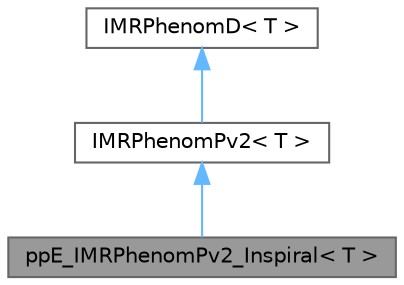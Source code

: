 digraph "ppE_IMRPhenomPv2_Inspiral&lt; T &gt;"
{
 // LATEX_PDF_SIZE
  bgcolor="transparent";
  edge [fontname=Helvetica,fontsize=10,labelfontname=Helvetica,labelfontsize=10];
  node [fontname=Helvetica,fontsize=10,shape=box,height=0.2,width=0.4];
  Node1 [id="Node000001",label="ppE_IMRPhenomPv2_Inspiral\< T \>",height=0.2,width=0.4,color="gray40", fillcolor="grey60", style="filled", fontcolor="black",tooltip=" "];
  Node2 -> Node1 [id="edge1_Node000001_Node000002",dir="back",color="steelblue1",style="solid",tooltip=" "];
  Node2 [id="Node000002",label="IMRPhenomPv2\< T \>",height=0.2,width=0.4,color="gray40", fillcolor="white", style="filled",URL="$classIMRPhenomPv2.html",tooltip=" "];
  Node3 -> Node2 [id="edge2_Node000002_Node000003",dir="back",color="steelblue1",style="solid",tooltip=" "];
  Node3 [id="Node000003",label="IMRPhenomD\< T \>",height=0.2,width=0.4,color="gray40", fillcolor="white", style="filled",tooltip=" "];
}
